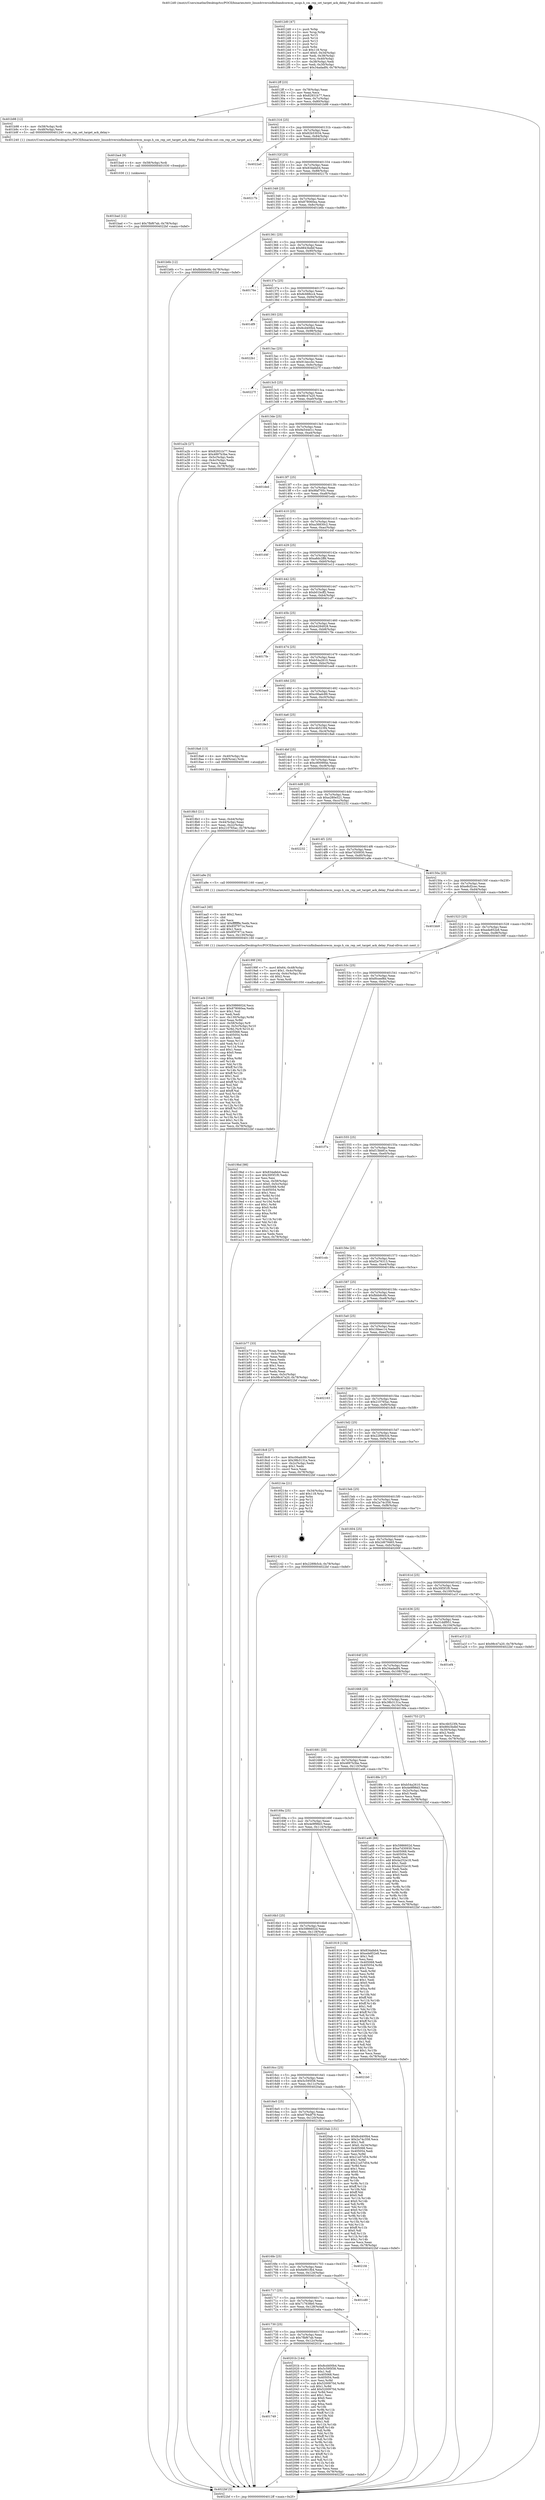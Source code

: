 digraph "0x4012d0" {
  label = "0x4012d0 (/mnt/c/Users/mathe/Desktop/tcc/POCII/binaries/extr_linuxdriversinfinibandcorecm_msgs.h_cm_rep_set_target_ack_delay_Final-ollvm.out::main(0))"
  labelloc = "t"
  node[shape=record]

  Entry [label="",width=0.3,height=0.3,shape=circle,fillcolor=black,style=filled]
  "0x4012ff" [label="{
     0x4012ff [23]\l
     | [instrs]\l
     &nbsp;&nbsp;0x4012ff \<+3\>: mov -0x78(%rbp),%eax\l
     &nbsp;&nbsp;0x401302 \<+2\>: mov %eax,%ecx\l
     &nbsp;&nbsp;0x401304 \<+6\>: sub $0x82931b77,%ecx\l
     &nbsp;&nbsp;0x40130a \<+3\>: mov %eax,-0x7c(%rbp)\l
     &nbsp;&nbsp;0x40130d \<+3\>: mov %ecx,-0x80(%rbp)\l
     &nbsp;&nbsp;0x401310 \<+6\>: je 0000000000401b98 \<main+0x8c8\>\l
  }"]
  "0x401b98" [label="{
     0x401b98 [12]\l
     | [instrs]\l
     &nbsp;&nbsp;0x401b98 \<+4\>: mov -0x58(%rbp),%rdi\l
     &nbsp;&nbsp;0x401b9c \<+3\>: mov -0x48(%rbp),%esi\l
     &nbsp;&nbsp;0x401b9f \<+5\>: call 0000000000401240 \<cm_rep_set_target_ack_delay\>\l
     | [calls]\l
     &nbsp;&nbsp;0x401240 \{1\} (/mnt/c/Users/mathe/Desktop/tcc/POCII/binaries/extr_linuxdriversinfinibandcorecm_msgs.h_cm_rep_set_target_ack_delay_Final-ollvm.out::cm_rep_set_target_ack_delay)\l
  }"]
  "0x401316" [label="{
     0x401316 [25]\l
     | [instrs]\l
     &nbsp;&nbsp;0x401316 \<+5\>: jmp 000000000040131b \<main+0x4b\>\l
     &nbsp;&nbsp;0x40131b \<+3\>: mov -0x7c(%rbp),%eax\l
     &nbsp;&nbsp;0x40131e \<+5\>: sub $0x82b53034,%eax\l
     &nbsp;&nbsp;0x401323 \<+6\>: mov %eax,-0x84(%rbp)\l
     &nbsp;&nbsp;0x401329 \<+6\>: je 00000000004022a0 \<main+0xfd0\>\l
  }"]
  Exit [label="",width=0.3,height=0.3,shape=circle,fillcolor=black,style=filled,peripheries=2]
  "0x4022a0" [label="{
     0x4022a0\l
  }", style=dashed]
  "0x40132f" [label="{
     0x40132f [25]\l
     | [instrs]\l
     &nbsp;&nbsp;0x40132f \<+5\>: jmp 0000000000401334 \<main+0x64\>\l
     &nbsp;&nbsp;0x401334 \<+3\>: mov -0x7c(%rbp),%eax\l
     &nbsp;&nbsp;0x401337 \<+5\>: sub $0x834afeb4,%eax\l
     &nbsp;&nbsp;0x40133c \<+6\>: mov %eax,-0x88(%rbp)\l
     &nbsp;&nbsp;0x401342 \<+6\>: je 000000000040217b \<main+0xeab\>\l
  }"]
  "0x401749" [label="{
     0x401749\l
  }", style=dashed]
  "0x40217b" [label="{
     0x40217b\l
  }", style=dashed]
  "0x401348" [label="{
     0x401348 [25]\l
     | [instrs]\l
     &nbsp;&nbsp;0x401348 \<+5\>: jmp 000000000040134d \<main+0x7d\>\l
     &nbsp;&nbsp;0x40134d \<+3\>: mov -0x7c(%rbp),%eax\l
     &nbsp;&nbsp;0x401350 \<+5\>: sub $0x878060ea,%eax\l
     &nbsp;&nbsp;0x401355 \<+6\>: mov %eax,-0x8c(%rbp)\l
     &nbsp;&nbsp;0x40135b \<+6\>: je 0000000000401b6b \<main+0x89b\>\l
  }"]
  "0x40201b" [label="{
     0x40201b [144]\l
     | [instrs]\l
     &nbsp;&nbsp;0x40201b \<+5\>: mov $0x8cd400b4,%eax\l
     &nbsp;&nbsp;0x402020 \<+5\>: mov $0x5c595f38,%ecx\l
     &nbsp;&nbsp;0x402025 \<+2\>: mov $0x1,%dl\l
     &nbsp;&nbsp;0x402027 \<+7\>: mov 0x405068,%esi\l
     &nbsp;&nbsp;0x40202e \<+7\>: mov 0x405054,%edi\l
     &nbsp;&nbsp;0x402035 \<+3\>: mov %esi,%r8d\l
     &nbsp;&nbsp;0x402038 \<+7\>: sub $0x5200970d,%r8d\l
     &nbsp;&nbsp;0x40203f \<+4\>: sub $0x1,%r8d\l
     &nbsp;&nbsp;0x402043 \<+7\>: add $0x5200970d,%r8d\l
     &nbsp;&nbsp;0x40204a \<+4\>: imul %r8d,%esi\l
     &nbsp;&nbsp;0x40204e \<+3\>: and $0x1,%esi\l
     &nbsp;&nbsp;0x402051 \<+3\>: cmp $0x0,%esi\l
     &nbsp;&nbsp;0x402054 \<+4\>: sete %r9b\l
     &nbsp;&nbsp;0x402058 \<+3\>: cmp $0xa,%edi\l
     &nbsp;&nbsp;0x40205b \<+4\>: setl %r10b\l
     &nbsp;&nbsp;0x40205f \<+3\>: mov %r9b,%r11b\l
     &nbsp;&nbsp;0x402062 \<+4\>: xor $0xff,%r11b\l
     &nbsp;&nbsp;0x402066 \<+3\>: mov %r10b,%bl\l
     &nbsp;&nbsp;0x402069 \<+3\>: xor $0xff,%bl\l
     &nbsp;&nbsp;0x40206c \<+3\>: xor $0x1,%dl\l
     &nbsp;&nbsp;0x40206f \<+3\>: mov %r11b,%r14b\l
     &nbsp;&nbsp;0x402072 \<+4\>: and $0xff,%r14b\l
     &nbsp;&nbsp;0x402076 \<+3\>: and %dl,%r9b\l
     &nbsp;&nbsp;0x402079 \<+3\>: mov %bl,%r15b\l
     &nbsp;&nbsp;0x40207c \<+4\>: and $0xff,%r15b\l
     &nbsp;&nbsp;0x402080 \<+3\>: and %dl,%r10b\l
     &nbsp;&nbsp;0x402083 \<+3\>: or %r9b,%r14b\l
     &nbsp;&nbsp;0x402086 \<+3\>: or %r10b,%r15b\l
     &nbsp;&nbsp;0x402089 \<+3\>: xor %r15b,%r14b\l
     &nbsp;&nbsp;0x40208c \<+3\>: or %bl,%r11b\l
     &nbsp;&nbsp;0x40208f \<+4\>: xor $0xff,%r11b\l
     &nbsp;&nbsp;0x402093 \<+3\>: or $0x1,%dl\l
     &nbsp;&nbsp;0x402096 \<+3\>: and %dl,%r11b\l
     &nbsp;&nbsp;0x402099 \<+3\>: or %r11b,%r14b\l
     &nbsp;&nbsp;0x40209c \<+4\>: test $0x1,%r14b\l
     &nbsp;&nbsp;0x4020a0 \<+3\>: cmovne %ecx,%eax\l
     &nbsp;&nbsp;0x4020a3 \<+3\>: mov %eax,-0x78(%rbp)\l
     &nbsp;&nbsp;0x4020a6 \<+5\>: jmp 00000000004022bf \<main+0xfef\>\l
  }"]
  "0x401b6b" [label="{
     0x401b6b [12]\l
     | [instrs]\l
     &nbsp;&nbsp;0x401b6b \<+7\>: movl $0xfbbb6c6b,-0x78(%rbp)\l
     &nbsp;&nbsp;0x401b72 \<+5\>: jmp 00000000004022bf \<main+0xfef\>\l
  }"]
  "0x401361" [label="{
     0x401361 [25]\l
     | [instrs]\l
     &nbsp;&nbsp;0x401361 \<+5\>: jmp 0000000000401366 \<main+0x96\>\l
     &nbsp;&nbsp;0x401366 \<+3\>: mov -0x7c(%rbp),%eax\l
     &nbsp;&nbsp;0x401369 \<+5\>: sub $0x8843bdbf,%eax\l
     &nbsp;&nbsp;0x40136e \<+6\>: mov %eax,-0x90(%rbp)\l
     &nbsp;&nbsp;0x401374 \<+6\>: je 000000000040176e \<main+0x49e\>\l
  }"]
  "0x401730" [label="{
     0x401730 [25]\l
     | [instrs]\l
     &nbsp;&nbsp;0x401730 \<+5\>: jmp 0000000000401735 \<main+0x465\>\l
     &nbsp;&nbsp;0x401735 \<+3\>: mov -0x7c(%rbp),%eax\l
     &nbsp;&nbsp;0x401738 \<+5\>: sub $0x7fbf67ab,%eax\l
     &nbsp;&nbsp;0x40173d \<+6\>: mov %eax,-0x12c(%rbp)\l
     &nbsp;&nbsp;0x401743 \<+6\>: je 000000000040201b \<main+0xd4b\>\l
  }"]
  "0x40176e" [label="{
     0x40176e\l
  }", style=dashed]
  "0x40137a" [label="{
     0x40137a [25]\l
     | [instrs]\l
     &nbsp;&nbsp;0x40137a \<+5\>: jmp 000000000040137f \<main+0xaf\>\l
     &nbsp;&nbsp;0x40137f \<+3\>: mov -0x7c(%rbp),%eax\l
     &nbsp;&nbsp;0x401382 \<+5\>: sub $0x8c688cc4,%eax\l
     &nbsp;&nbsp;0x401387 \<+6\>: mov %eax,-0x94(%rbp)\l
     &nbsp;&nbsp;0x40138d \<+6\>: je 0000000000401df9 \<main+0xb29\>\l
  }"]
  "0x401e6a" [label="{
     0x401e6a\l
  }", style=dashed]
  "0x401df9" [label="{
     0x401df9\l
  }", style=dashed]
  "0x401393" [label="{
     0x401393 [25]\l
     | [instrs]\l
     &nbsp;&nbsp;0x401393 \<+5\>: jmp 0000000000401398 \<main+0xc8\>\l
     &nbsp;&nbsp;0x401398 \<+3\>: mov -0x7c(%rbp),%eax\l
     &nbsp;&nbsp;0x40139b \<+5\>: sub $0x8cd400b4,%eax\l
     &nbsp;&nbsp;0x4013a0 \<+6\>: mov %eax,-0x98(%rbp)\l
     &nbsp;&nbsp;0x4013a6 \<+6\>: je 00000000004022b1 \<main+0xfe1\>\l
  }"]
  "0x401717" [label="{
     0x401717 [25]\l
     | [instrs]\l
     &nbsp;&nbsp;0x401717 \<+5\>: jmp 000000000040171c \<main+0x44c\>\l
     &nbsp;&nbsp;0x40171c \<+3\>: mov -0x7c(%rbp),%eax\l
     &nbsp;&nbsp;0x40171f \<+5\>: sub $0x717638e0,%eax\l
     &nbsp;&nbsp;0x401724 \<+6\>: mov %eax,-0x128(%rbp)\l
     &nbsp;&nbsp;0x40172a \<+6\>: je 0000000000401e6a \<main+0xb9a\>\l
  }"]
  "0x4022b1" [label="{
     0x4022b1\l
  }", style=dashed]
  "0x4013ac" [label="{
     0x4013ac [25]\l
     | [instrs]\l
     &nbsp;&nbsp;0x4013ac \<+5\>: jmp 00000000004013b1 \<main+0xe1\>\l
     &nbsp;&nbsp;0x4013b1 \<+3\>: mov -0x7c(%rbp),%eax\l
     &nbsp;&nbsp;0x4013b4 \<+5\>: sub $0x914eccbc,%eax\l
     &nbsp;&nbsp;0x4013b9 \<+6\>: mov %eax,-0x9c(%rbp)\l
     &nbsp;&nbsp;0x4013bf \<+6\>: je 000000000040227f \<main+0xfaf\>\l
  }"]
  "0x401cd0" [label="{
     0x401cd0\l
  }", style=dashed]
  "0x40227f" [label="{
     0x40227f\l
  }", style=dashed]
  "0x4013c5" [label="{
     0x4013c5 [25]\l
     | [instrs]\l
     &nbsp;&nbsp;0x4013c5 \<+5\>: jmp 00000000004013ca \<main+0xfa\>\l
     &nbsp;&nbsp;0x4013ca \<+3\>: mov -0x7c(%rbp),%eax\l
     &nbsp;&nbsp;0x4013cd \<+5\>: sub $0x98c47a20,%eax\l
     &nbsp;&nbsp;0x4013d2 \<+6\>: mov %eax,-0xa0(%rbp)\l
     &nbsp;&nbsp;0x4013d8 \<+6\>: je 0000000000401a2b \<main+0x75b\>\l
  }"]
  "0x4016fe" [label="{
     0x4016fe [25]\l
     | [instrs]\l
     &nbsp;&nbsp;0x4016fe \<+5\>: jmp 0000000000401703 \<main+0x433\>\l
     &nbsp;&nbsp;0x401703 \<+3\>: mov -0x7c(%rbp),%eax\l
     &nbsp;&nbsp;0x401706 \<+5\>: sub $0x6e901fb4,%eax\l
     &nbsp;&nbsp;0x40170b \<+6\>: mov %eax,-0x124(%rbp)\l
     &nbsp;&nbsp;0x401711 \<+6\>: je 0000000000401cd0 \<main+0xa00\>\l
  }"]
  "0x401a2b" [label="{
     0x401a2b [27]\l
     | [instrs]\l
     &nbsp;&nbsp;0x401a2b \<+5\>: mov $0x82931b77,%eax\l
     &nbsp;&nbsp;0x401a30 \<+5\>: mov $0x4897b3be,%ecx\l
     &nbsp;&nbsp;0x401a35 \<+3\>: mov -0x5c(%rbp),%edx\l
     &nbsp;&nbsp;0x401a38 \<+3\>: cmp -0x4c(%rbp),%edx\l
     &nbsp;&nbsp;0x401a3b \<+3\>: cmovl %ecx,%eax\l
     &nbsp;&nbsp;0x401a3e \<+3\>: mov %eax,-0x78(%rbp)\l
     &nbsp;&nbsp;0x401a41 \<+5\>: jmp 00000000004022bf \<main+0xfef\>\l
  }"]
  "0x4013de" [label="{
     0x4013de [25]\l
     | [instrs]\l
     &nbsp;&nbsp;0x4013de \<+5\>: jmp 00000000004013e3 \<main+0x113\>\l
     &nbsp;&nbsp;0x4013e3 \<+3\>: mov -0x7c(%rbp),%eax\l
     &nbsp;&nbsp;0x4013e6 \<+5\>: sub $0x9a544d1c,%eax\l
     &nbsp;&nbsp;0x4013eb \<+6\>: mov %eax,-0xa4(%rbp)\l
     &nbsp;&nbsp;0x4013f1 \<+6\>: je 0000000000401ded \<main+0xb1d\>\l
  }"]
  "0x4021fd" [label="{
     0x4021fd\l
  }", style=dashed]
  "0x401ded" [label="{
     0x401ded\l
  }", style=dashed]
  "0x4013f7" [label="{
     0x4013f7 [25]\l
     | [instrs]\l
     &nbsp;&nbsp;0x4013f7 \<+5\>: jmp 00000000004013fc \<main+0x12c\>\l
     &nbsp;&nbsp;0x4013fc \<+3\>: mov -0x7c(%rbp),%eax\l
     &nbsp;&nbsp;0x4013ff \<+5\>: sub $0x9faf705c,%eax\l
     &nbsp;&nbsp;0x401404 \<+6\>: mov %eax,-0xa8(%rbp)\l
     &nbsp;&nbsp;0x40140a \<+6\>: je 0000000000401edc \<main+0xc0c\>\l
  }"]
  "0x4016e5" [label="{
     0x4016e5 [25]\l
     | [instrs]\l
     &nbsp;&nbsp;0x4016e5 \<+5\>: jmp 00000000004016ea \<main+0x41a\>\l
     &nbsp;&nbsp;0x4016ea \<+3\>: mov -0x7c(%rbp),%eax\l
     &nbsp;&nbsp;0x4016ed \<+5\>: sub $0x6794df79,%eax\l
     &nbsp;&nbsp;0x4016f2 \<+6\>: mov %eax,-0x120(%rbp)\l
     &nbsp;&nbsp;0x4016f8 \<+6\>: je 00000000004021fd \<main+0xf2d\>\l
  }"]
  "0x401edc" [label="{
     0x401edc\l
  }", style=dashed]
  "0x401410" [label="{
     0x401410 [25]\l
     | [instrs]\l
     &nbsp;&nbsp;0x401410 \<+5\>: jmp 0000000000401415 \<main+0x145\>\l
     &nbsp;&nbsp;0x401415 \<+3\>: mov -0x7c(%rbp),%eax\l
     &nbsp;&nbsp;0x401418 \<+5\>: sub $0xa36830c2,%eax\l
     &nbsp;&nbsp;0x40141d \<+6\>: mov %eax,-0xac(%rbp)\l
     &nbsp;&nbsp;0x401423 \<+6\>: je 0000000000401d4f \<main+0xa7f\>\l
  }"]
  "0x4020ab" [label="{
     0x4020ab [151]\l
     | [instrs]\l
     &nbsp;&nbsp;0x4020ab \<+5\>: mov $0x8cd400b4,%eax\l
     &nbsp;&nbsp;0x4020b0 \<+5\>: mov $0x2a74c358,%ecx\l
     &nbsp;&nbsp;0x4020b5 \<+2\>: mov $0x1,%dl\l
     &nbsp;&nbsp;0x4020b7 \<+7\>: movl $0x0,-0x34(%rbp)\l
     &nbsp;&nbsp;0x4020be \<+7\>: mov 0x405068,%esi\l
     &nbsp;&nbsp;0x4020c5 \<+7\>: mov 0x405054,%edi\l
     &nbsp;&nbsp;0x4020cc \<+3\>: mov %esi,%r8d\l
     &nbsp;&nbsp;0x4020cf \<+7\>: sub $0x21a57d54,%r8d\l
     &nbsp;&nbsp;0x4020d6 \<+4\>: sub $0x1,%r8d\l
     &nbsp;&nbsp;0x4020da \<+7\>: add $0x21a57d54,%r8d\l
     &nbsp;&nbsp;0x4020e1 \<+4\>: imul %r8d,%esi\l
     &nbsp;&nbsp;0x4020e5 \<+3\>: and $0x1,%esi\l
     &nbsp;&nbsp;0x4020e8 \<+3\>: cmp $0x0,%esi\l
     &nbsp;&nbsp;0x4020eb \<+4\>: sete %r9b\l
     &nbsp;&nbsp;0x4020ef \<+3\>: cmp $0xa,%edi\l
     &nbsp;&nbsp;0x4020f2 \<+4\>: setl %r10b\l
     &nbsp;&nbsp;0x4020f6 \<+3\>: mov %r9b,%r11b\l
     &nbsp;&nbsp;0x4020f9 \<+4\>: xor $0xff,%r11b\l
     &nbsp;&nbsp;0x4020fd \<+3\>: mov %r10b,%bl\l
     &nbsp;&nbsp;0x402100 \<+3\>: xor $0xff,%bl\l
     &nbsp;&nbsp;0x402103 \<+3\>: xor $0x0,%dl\l
     &nbsp;&nbsp;0x402106 \<+3\>: mov %r11b,%r14b\l
     &nbsp;&nbsp;0x402109 \<+4\>: and $0x0,%r14b\l
     &nbsp;&nbsp;0x40210d \<+3\>: and %dl,%r9b\l
     &nbsp;&nbsp;0x402110 \<+3\>: mov %bl,%r15b\l
     &nbsp;&nbsp;0x402113 \<+4\>: and $0x0,%r15b\l
     &nbsp;&nbsp;0x402117 \<+3\>: and %dl,%r10b\l
     &nbsp;&nbsp;0x40211a \<+3\>: or %r9b,%r14b\l
     &nbsp;&nbsp;0x40211d \<+3\>: or %r10b,%r15b\l
     &nbsp;&nbsp;0x402120 \<+3\>: xor %r15b,%r14b\l
     &nbsp;&nbsp;0x402123 \<+3\>: or %bl,%r11b\l
     &nbsp;&nbsp;0x402126 \<+4\>: xor $0xff,%r11b\l
     &nbsp;&nbsp;0x40212a \<+3\>: or $0x0,%dl\l
     &nbsp;&nbsp;0x40212d \<+3\>: and %dl,%r11b\l
     &nbsp;&nbsp;0x402130 \<+3\>: or %r11b,%r14b\l
     &nbsp;&nbsp;0x402133 \<+4\>: test $0x1,%r14b\l
     &nbsp;&nbsp;0x402137 \<+3\>: cmovne %ecx,%eax\l
     &nbsp;&nbsp;0x40213a \<+3\>: mov %eax,-0x78(%rbp)\l
     &nbsp;&nbsp;0x40213d \<+5\>: jmp 00000000004022bf \<main+0xfef\>\l
  }"]
  "0x401d4f" [label="{
     0x401d4f\l
  }", style=dashed]
  "0x401429" [label="{
     0x401429 [25]\l
     | [instrs]\l
     &nbsp;&nbsp;0x401429 \<+5\>: jmp 000000000040142e \<main+0x15e\>\l
     &nbsp;&nbsp;0x40142e \<+3\>: mov -0x7c(%rbp),%eax\l
     &nbsp;&nbsp;0x401431 \<+5\>: sub $0xa8dc2ffd,%eax\l
     &nbsp;&nbsp;0x401436 \<+6\>: mov %eax,-0xb0(%rbp)\l
     &nbsp;&nbsp;0x40143c \<+6\>: je 0000000000401e12 \<main+0xb42\>\l
  }"]
  "0x4016cc" [label="{
     0x4016cc [25]\l
     | [instrs]\l
     &nbsp;&nbsp;0x4016cc \<+5\>: jmp 00000000004016d1 \<main+0x401\>\l
     &nbsp;&nbsp;0x4016d1 \<+3\>: mov -0x7c(%rbp),%eax\l
     &nbsp;&nbsp;0x4016d4 \<+5\>: sub $0x5c595f38,%eax\l
     &nbsp;&nbsp;0x4016d9 \<+6\>: mov %eax,-0x11c(%rbp)\l
     &nbsp;&nbsp;0x4016df \<+6\>: je 00000000004020ab \<main+0xddb\>\l
  }"]
  "0x401e12" [label="{
     0x401e12\l
  }", style=dashed]
  "0x401442" [label="{
     0x401442 [25]\l
     | [instrs]\l
     &nbsp;&nbsp;0x401442 \<+5\>: jmp 0000000000401447 \<main+0x177\>\l
     &nbsp;&nbsp;0x401447 \<+3\>: mov -0x7c(%rbp),%eax\l
     &nbsp;&nbsp;0x40144a \<+5\>: sub $0xb01bcff2,%eax\l
     &nbsp;&nbsp;0x40144f \<+6\>: mov %eax,-0xb4(%rbp)\l
     &nbsp;&nbsp;0x401455 \<+6\>: je 0000000000401cf7 \<main+0xa27\>\l
  }"]
  "0x4021b0" [label="{
     0x4021b0\l
  }", style=dashed]
  "0x401cf7" [label="{
     0x401cf7\l
  }", style=dashed]
  "0x40145b" [label="{
     0x40145b [25]\l
     | [instrs]\l
     &nbsp;&nbsp;0x40145b \<+5\>: jmp 0000000000401460 \<main+0x190\>\l
     &nbsp;&nbsp;0x401460 \<+3\>: mov -0x7c(%rbp),%eax\l
     &nbsp;&nbsp;0x401463 \<+5\>: sub $0xb4284928,%eax\l
     &nbsp;&nbsp;0x401468 \<+6\>: mov %eax,-0xb8(%rbp)\l
     &nbsp;&nbsp;0x40146e \<+6\>: je 00000000004017fe \<main+0x52e\>\l
  }"]
  "0x401bad" [label="{
     0x401bad [12]\l
     | [instrs]\l
     &nbsp;&nbsp;0x401bad \<+7\>: movl $0x7fbf67ab,-0x78(%rbp)\l
     &nbsp;&nbsp;0x401bb4 \<+5\>: jmp 00000000004022bf \<main+0xfef\>\l
  }"]
  "0x4017fe" [label="{
     0x4017fe\l
  }", style=dashed]
  "0x401474" [label="{
     0x401474 [25]\l
     | [instrs]\l
     &nbsp;&nbsp;0x401474 \<+5\>: jmp 0000000000401479 \<main+0x1a9\>\l
     &nbsp;&nbsp;0x401479 \<+3\>: mov -0x7c(%rbp),%eax\l
     &nbsp;&nbsp;0x40147c \<+5\>: sub $0xb54a2610,%eax\l
     &nbsp;&nbsp;0x401481 \<+6\>: mov %eax,-0xbc(%rbp)\l
     &nbsp;&nbsp;0x401487 \<+6\>: je 0000000000401ee8 \<main+0xc18\>\l
  }"]
  "0x401ba4" [label="{
     0x401ba4 [9]\l
     | [instrs]\l
     &nbsp;&nbsp;0x401ba4 \<+4\>: mov -0x58(%rbp),%rdi\l
     &nbsp;&nbsp;0x401ba8 \<+5\>: call 0000000000401030 \<free@plt\>\l
     | [calls]\l
     &nbsp;&nbsp;0x401030 \{1\} (unknown)\l
  }"]
  "0x401ee8" [label="{
     0x401ee8\l
  }", style=dashed]
  "0x40148d" [label="{
     0x40148d [25]\l
     | [instrs]\l
     &nbsp;&nbsp;0x40148d \<+5\>: jmp 0000000000401492 \<main+0x1c2\>\l
     &nbsp;&nbsp;0x401492 \<+3\>: mov -0x7c(%rbp),%eax\l
     &nbsp;&nbsp;0x401495 \<+5\>: sub $0xc06adc89,%eax\l
     &nbsp;&nbsp;0x40149a \<+6\>: mov %eax,-0xc0(%rbp)\l
     &nbsp;&nbsp;0x4014a0 \<+6\>: je 00000000004018e3 \<main+0x613\>\l
  }"]
  "0x401acb" [label="{
     0x401acb [160]\l
     | [instrs]\l
     &nbsp;&nbsp;0x401acb \<+5\>: mov $0x5986602d,%ecx\l
     &nbsp;&nbsp;0x401ad0 \<+5\>: mov $0x878060ea,%edx\l
     &nbsp;&nbsp;0x401ad5 \<+3\>: mov $0x1,%sil\l
     &nbsp;&nbsp;0x401ad8 \<+2\>: xor %edi,%edi\l
     &nbsp;&nbsp;0x401ada \<+7\>: mov -0x130(%rbp),%r8d\l
     &nbsp;&nbsp;0x401ae1 \<+4\>: imul %eax,%r8d\l
     &nbsp;&nbsp;0x401ae5 \<+4\>: mov -0x58(%rbp),%r9\l
     &nbsp;&nbsp;0x401ae9 \<+4\>: movslq -0x5c(%rbp),%r10\l
     &nbsp;&nbsp;0x401aed \<+4\>: mov %r8d,(%r9,%r10,4)\l
     &nbsp;&nbsp;0x401af1 \<+7\>: mov 0x405068,%eax\l
     &nbsp;&nbsp;0x401af8 \<+8\>: mov 0x405054,%r8d\l
     &nbsp;&nbsp;0x401b00 \<+3\>: sub $0x1,%edi\l
     &nbsp;&nbsp;0x401b03 \<+3\>: mov %eax,%r11d\l
     &nbsp;&nbsp;0x401b06 \<+3\>: add %edi,%r11d\l
     &nbsp;&nbsp;0x401b09 \<+4\>: imul %r11d,%eax\l
     &nbsp;&nbsp;0x401b0d \<+3\>: and $0x1,%eax\l
     &nbsp;&nbsp;0x401b10 \<+3\>: cmp $0x0,%eax\l
     &nbsp;&nbsp;0x401b13 \<+3\>: sete %bl\l
     &nbsp;&nbsp;0x401b16 \<+4\>: cmp $0xa,%r8d\l
     &nbsp;&nbsp;0x401b1a \<+4\>: setl %r14b\l
     &nbsp;&nbsp;0x401b1e \<+3\>: mov %bl,%r15b\l
     &nbsp;&nbsp;0x401b21 \<+4\>: xor $0xff,%r15b\l
     &nbsp;&nbsp;0x401b25 \<+3\>: mov %r14b,%r12b\l
     &nbsp;&nbsp;0x401b28 \<+4\>: xor $0xff,%r12b\l
     &nbsp;&nbsp;0x401b2c \<+4\>: xor $0x1,%sil\l
     &nbsp;&nbsp;0x401b30 \<+3\>: mov %r15b,%r13b\l
     &nbsp;&nbsp;0x401b33 \<+4\>: and $0xff,%r13b\l
     &nbsp;&nbsp;0x401b37 \<+3\>: and %sil,%bl\l
     &nbsp;&nbsp;0x401b3a \<+3\>: mov %r12b,%al\l
     &nbsp;&nbsp;0x401b3d \<+2\>: and $0xff,%al\l
     &nbsp;&nbsp;0x401b3f \<+3\>: and %sil,%r14b\l
     &nbsp;&nbsp;0x401b42 \<+3\>: or %bl,%r13b\l
     &nbsp;&nbsp;0x401b45 \<+3\>: or %r14b,%al\l
     &nbsp;&nbsp;0x401b48 \<+3\>: xor %al,%r13b\l
     &nbsp;&nbsp;0x401b4b \<+3\>: or %r12b,%r15b\l
     &nbsp;&nbsp;0x401b4e \<+4\>: xor $0xff,%r15b\l
     &nbsp;&nbsp;0x401b52 \<+4\>: or $0x1,%sil\l
     &nbsp;&nbsp;0x401b56 \<+3\>: and %sil,%r15b\l
     &nbsp;&nbsp;0x401b59 \<+3\>: or %r15b,%r13b\l
     &nbsp;&nbsp;0x401b5c \<+4\>: test $0x1,%r13b\l
     &nbsp;&nbsp;0x401b60 \<+3\>: cmovne %edx,%ecx\l
     &nbsp;&nbsp;0x401b63 \<+3\>: mov %ecx,-0x78(%rbp)\l
     &nbsp;&nbsp;0x401b66 \<+5\>: jmp 00000000004022bf \<main+0xfef\>\l
  }"]
  "0x4018e3" [label="{
     0x4018e3\l
  }", style=dashed]
  "0x4014a6" [label="{
     0x4014a6 [25]\l
     | [instrs]\l
     &nbsp;&nbsp;0x4014a6 \<+5\>: jmp 00000000004014ab \<main+0x1db\>\l
     &nbsp;&nbsp;0x4014ab \<+3\>: mov -0x7c(%rbp),%eax\l
     &nbsp;&nbsp;0x4014ae \<+5\>: sub $0xc4b523f4,%eax\l
     &nbsp;&nbsp;0x4014b3 \<+6\>: mov %eax,-0xc4(%rbp)\l
     &nbsp;&nbsp;0x4014b9 \<+6\>: je 00000000004018a6 \<main+0x5d6\>\l
  }"]
  "0x401aa3" [label="{
     0x401aa3 [40]\l
     | [instrs]\l
     &nbsp;&nbsp;0x401aa3 \<+5\>: mov $0x2,%ecx\l
     &nbsp;&nbsp;0x401aa8 \<+1\>: cltd\l
     &nbsp;&nbsp;0x401aa9 \<+2\>: idiv %ecx\l
     &nbsp;&nbsp;0x401aab \<+6\>: imul $0xfffffffe,%edx,%ecx\l
     &nbsp;&nbsp;0x401ab1 \<+6\>: add $0x85f7971e,%ecx\l
     &nbsp;&nbsp;0x401ab7 \<+3\>: add $0x1,%ecx\l
     &nbsp;&nbsp;0x401aba \<+6\>: sub $0x85f7971e,%ecx\l
     &nbsp;&nbsp;0x401ac0 \<+6\>: mov %ecx,-0x130(%rbp)\l
     &nbsp;&nbsp;0x401ac6 \<+5\>: call 0000000000401160 \<next_i\>\l
     | [calls]\l
     &nbsp;&nbsp;0x401160 \{1\} (/mnt/c/Users/mathe/Desktop/tcc/POCII/binaries/extr_linuxdriversinfinibandcorecm_msgs.h_cm_rep_set_target_ack_delay_Final-ollvm.out::next_i)\l
  }"]
  "0x4018a6" [label="{
     0x4018a6 [13]\l
     | [instrs]\l
     &nbsp;&nbsp;0x4018a6 \<+4\>: mov -0x40(%rbp),%rax\l
     &nbsp;&nbsp;0x4018aa \<+4\>: mov 0x8(%rax),%rdi\l
     &nbsp;&nbsp;0x4018ae \<+5\>: call 0000000000401060 \<atoi@plt\>\l
     | [calls]\l
     &nbsp;&nbsp;0x401060 \{1\} (unknown)\l
  }"]
  "0x4014bf" [label="{
     0x4014bf [25]\l
     | [instrs]\l
     &nbsp;&nbsp;0x4014bf \<+5\>: jmp 00000000004014c4 \<main+0x1f4\>\l
     &nbsp;&nbsp;0x4014c4 \<+3\>: mov -0x7c(%rbp),%eax\l
     &nbsp;&nbsp;0x4014c7 \<+5\>: sub $0xc900994e,%eax\l
     &nbsp;&nbsp;0x4014cc \<+6\>: mov %eax,-0xc8(%rbp)\l
     &nbsp;&nbsp;0x4014d2 \<+6\>: je 0000000000401c49 \<main+0x979\>\l
  }"]
  "0x4019bd" [label="{
     0x4019bd [98]\l
     | [instrs]\l
     &nbsp;&nbsp;0x4019bd \<+5\>: mov $0x834afeb4,%ecx\l
     &nbsp;&nbsp;0x4019c2 \<+5\>: mov $0x30f3f1f0,%edx\l
     &nbsp;&nbsp;0x4019c7 \<+2\>: xor %esi,%esi\l
     &nbsp;&nbsp;0x4019c9 \<+4\>: mov %rax,-0x58(%rbp)\l
     &nbsp;&nbsp;0x4019cd \<+7\>: movl $0x0,-0x5c(%rbp)\l
     &nbsp;&nbsp;0x4019d4 \<+8\>: mov 0x405068,%r8d\l
     &nbsp;&nbsp;0x4019dc \<+8\>: mov 0x405054,%r9d\l
     &nbsp;&nbsp;0x4019e4 \<+3\>: sub $0x1,%esi\l
     &nbsp;&nbsp;0x4019e7 \<+3\>: mov %r8d,%r10d\l
     &nbsp;&nbsp;0x4019ea \<+3\>: add %esi,%r10d\l
     &nbsp;&nbsp;0x4019ed \<+4\>: imul %r10d,%r8d\l
     &nbsp;&nbsp;0x4019f1 \<+4\>: and $0x1,%r8d\l
     &nbsp;&nbsp;0x4019f5 \<+4\>: cmp $0x0,%r8d\l
     &nbsp;&nbsp;0x4019f9 \<+4\>: sete %r11b\l
     &nbsp;&nbsp;0x4019fd \<+4\>: cmp $0xa,%r9d\l
     &nbsp;&nbsp;0x401a01 \<+3\>: setl %bl\l
     &nbsp;&nbsp;0x401a04 \<+3\>: mov %r11b,%r14b\l
     &nbsp;&nbsp;0x401a07 \<+3\>: and %bl,%r14b\l
     &nbsp;&nbsp;0x401a0a \<+3\>: xor %bl,%r11b\l
     &nbsp;&nbsp;0x401a0d \<+3\>: or %r11b,%r14b\l
     &nbsp;&nbsp;0x401a10 \<+4\>: test $0x1,%r14b\l
     &nbsp;&nbsp;0x401a14 \<+3\>: cmovne %edx,%ecx\l
     &nbsp;&nbsp;0x401a17 \<+3\>: mov %ecx,-0x78(%rbp)\l
     &nbsp;&nbsp;0x401a1a \<+5\>: jmp 00000000004022bf \<main+0xfef\>\l
  }"]
  "0x401c49" [label="{
     0x401c49\l
  }", style=dashed]
  "0x4014d8" [label="{
     0x4014d8 [25]\l
     | [instrs]\l
     &nbsp;&nbsp;0x4014d8 \<+5\>: jmp 00000000004014dd \<main+0x20d\>\l
     &nbsp;&nbsp;0x4014dd \<+3\>: mov -0x7c(%rbp),%eax\l
     &nbsp;&nbsp;0x4014e0 \<+5\>: sub $0xe280e521,%eax\l
     &nbsp;&nbsp;0x4014e5 \<+6\>: mov %eax,-0xcc(%rbp)\l
     &nbsp;&nbsp;0x4014eb \<+6\>: je 0000000000402232 \<main+0xf62\>\l
  }"]
  "0x4016b3" [label="{
     0x4016b3 [25]\l
     | [instrs]\l
     &nbsp;&nbsp;0x4016b3 \<+5\>: jmp 00000000004016b8 \<main+0x3e8\>\l
     &nbsp;&nbsp;0x4016b8 \<+3\>: mov -0x7c(%rbp),%eax\l
     &nbsp;&nbsp;0x4016bb \<+5\>: sub $0x5986602d,%eax\l
     &nbsp;&nbsp;0x4016c0 \<+6\>: mov %eax,-0x118(%rbp)\l
     &nbsp;&nbsp;0x4016c6 \<+6\>: je 00000000004021b0 \<main+0xee0\>\l
  }"]
  "0x402232" [label="{
     0x402232\l
  }", style=dashed]
  "0x4014f1" [label="{
     0x4014f1 [25]\l
     | [instrs]\l
     &nbsp;&nbsp;0x4014f1 \<+5\>: jmp 00000000004014f6 \<main+0x226\>\l
     &nbsp;&nbsp;0x4014f6 \<+3\>: mov -0x7c(%rbp),%eax\l
     &nbsp;&nbsp;0x4014f9 \<+5\>: sub $0xe7d30930,%eax\l
     &nbsp;&nbsp;0x4014fe \<+6\>: mov %eax,-0xd0(%rbp)\l
     &nbsp;&nbsp;0x401504 \<+6\>: je 0000000000401a9e \<main+0x7ce\>\l
  }"]
  "0x401919" [label="{
     0x401919 [134]\l
     | [instrs]\l
     &nbsp;&nbsp;0x401919 \<+5\>: mov $0x834afeb4,%eax\l
     &nbsp;&nbsp;0x40191e \<+5\>: mov $0xede852e8,%ecx\l
     &nbsp;&nbsp;0x401923 \<+2\>: mov $0x1,%dl\l
     &nbsp;&nbsp;0x401925 \<+2\>: xor %esi,%esi\l
     &nbsp;&nbsp;0x401927 \<+7\>: mov 0x405068,%edi\l
     &nbsp;&nbsp;0x40192e \<+8\>: mov 0x405054,%r8d\l
     &nbsp;&nbsp;0x401936 \<+3\>: sub $0x1,%esi\l
     &nbsp;&nbsp;0x401939 \<+3\>: mov %edi,%r9d\l
     &nbsp;&nbsp;0x40193c \<+3\>: add %esi,%r9d\l
     &nbsp;&nbsp;0x40193f \<+4\>: imul %r9d,%edi\l
     &nbsp;&nbsp;0x401943 \<+3\>: and $0x1,%edi\l
     &nbsp;&nbsp;0x401946 \<+3\>: cmp $0x0,%edi\l
     &nbsp;&nbsp;0x401949 \<+4\>: sete %r10b\l
     &nbsp;&nbsp;0x40194d \<+4\>: cmp $0xa,%r8d\l
     &nbsp;&nbsp;0x401951 \<+4\>: setl %r11b\l
     &nbsp;&nbsp;0x401955 \<+3\>: mov %r10b,%bl\l
     &nbsp;&nbsp;0x401958 \<+3\>: xor $0xff,%bl\l
     &nbsp;&nbsp;0x40195b \<+3\>: mov %r11b,%r14b\l
     &nbsp;&nbsp;0x40195e \<+4\>: xor $0xff,%r14b\l
     &nbsp;&nbsp;0x401962 \<+3\>: xor $0x1,%dl\l
     &nbsp;&nbsp;0x401965 \<+3\>: mov %bl,%r15b\l
     &nbsp;&nbsp;0x401968 \<+4\>: and $0xff,%r15b\l
     &nbsp;&nbsp;0x40196c \<+3\>: and %dl,%r10b\l
     &nbsp;&nbsp;0x40196f \<+3\>: mov %r14b,%r12b\l
     &nbsp;&nbsp;0x401972 \<+4\>: and $0xff,%r12b\l
     &nbsp;&nbsp;0x401976 \<+3\>: and %dl,%r11b\l
     &nbsp;&nbsp;0x401979 \<+3\>: or %r10b,%r15b\l
     &nbsp;&nbsp;0x40197c \<+3\>: or %r11b,%r12b\l
     &nbsp;&nbsp;0x40197f \<+3\>: xor %r12b,%r15b\l
     &nbsp;&nbsp;0x401982 \<+3\>: or %r14b,%bl\l
     &nbsp;&nbsp;0x401985 \<+3\>: xor $0xff,%bl\l
     &nbsp;&nbsp;0x401988 \<+3\>: or $0x1,%dl\l
     &nbsp;&nbsp;0x40198b \<+2\>: and %dl,%bl\l
     &nbsp;&nbsp;0x40198d \<+3\>: or %bl,%r15b\l
     &nbsp;&nbsp;0x401990 \<+4\>: test $0x1,%r15b\l
     &nbsp;&nbsp;0x401994 \<+3\>: cmovne %ecx,%eax\l
     &nbsp;&nbsp;0x401997 \<+3\>: mov %eax,-0x78(%rbp)\l
     &nbsp;&nbsp;0x40199a \<+5\>: jmp 00000000004022bf \<main+0xfef\>\l
  }"]
  "0x401a9e" [label="{
     0x401a9e [5]\l
     | [instrs]\l
     &nbsp;&nbsp;0x401a9e \<+5\>: call 0000000000401160 \<next_i\>\l
     | [calls]\l
     &nbsp;&nbsp;0x401160 \{1\} (/mnt/c/Users/mathe/Desktop/tcc/POCII/binaries/extr_linuxdriversinfinibandcorecm_msgs.h_cm_rep_set_target_ack_delay_Final-ollvm.out::next_i)\l
  }"]
  "0x40150a" [label="{
     0x40150a [25]\l
     | [instrs]\l
     &nbsp;&nbsp;0x40150a \<+5\>: jmp 000000000040150f \<main+0x23f\>\l
     &nbsp;&nbsp;0x40150f \<+3\>: mov -0x7c(%rbp),%eax\l
     &nbsp;&nbsp;0x401512 \<+5\>: sub $0xe8cf2cec,%eax\l
     &nbsp;&nbsp;0x401517 \<+6\>: mov %eax,-0xd4(%rbp)\l
     &nbsp;&nbsp;0x40151d \<+6\>: je 0000000000401bb9 \<main+0x8e9\>\l
  }"]
  "0x40169a" [label="{
     0x40169a [25]\l
     | [instrs]\l
     &nbsp;&nbsp;0x40169a \<+5\>: jmp 000000000040169f \<main+0x3cf\>\l
     &nbsp;&nbsp;0x40169f \<+3\>: mov -0x7c(%rbp),%eax\l
     &nbsp;&nbsp;0x4016a2 \<+5\>: sub $0x4e9f98d3,%eax\l
     &nbsp;&nbsp;0x4016a7 \<+6\>: mov %eax,-0x114(%rbp)\l
     &nbsp;&nbsp;0x4016ad \<+6\>: je 0000000000401919 \<main+0x649\>\l
  }"]
  "0x401bb9" [label="{
     0x401bb9\l
  }", style=dashed]
  "0x401523" [label="{
     0x401523 [25]\l
     | [instrs]\l
     &nbsp;&nbsp;0x401523 \<+5\>: jmp 0000000000401528 \<main+0x258\>\l
     &nbsp;&nbsp;0x401528 \<+3\>: mov -0x7c(%rbp),%eax\l
     &nbsp;&nbsp;0x40152b \<+5\>: sub $0xede852e8,%eax\l
     &nbsp;&nbsp;0x401530 \<+6\>: mov %eax,-0xd8(%rbp)\l
     &nbsp;&nbsp;0x401536 \<+6\>: je 000000000040199f \<main+0x6cf\>\l
  }"]
  "0x401a46" [label="{
     0x401a46 [88]\l
     | [instrs]\l
     &nbsp;&nbsp;0x401a46 \<+5\>: mov $0x5986602d,%eax\l
     &nbsp;&nbsp;0x401a4b \<+5\>: mov $0xe7d30930,%ecx\l
     &nbsp;&nbsp;0x401a50 \<+7\>: mov 0x405068,%edx\l
     &nbsp;&nbsp;0x401a57 \<+7\>: mov 0x405054,%esi\l
     &nbsp;&nbsp;0x401a5e \<+2\>: mov %edx,%edi\l
     &nbsp;&nbsp;0x401a60 \<+6\>: add $0x4a252e18,%edi\l
     &nbsp;&nbsp;0x401a66 \<+3\>: sub $0x1,%edi\l
     &nbsp;&nbsp;0x401a69 \<+6\>: sub $0x4a252e18,%edi\l
     &nbsp;&nbsp;0x401a6f \<+3\>: imul %edi,%edx\l
     &nbsp;&nbsp;0x401a72 \<+3\>: and $0x1,%edx\l
     &nbsp;&nbsp;0x401a75 \<+3\>: cmp $0x0,%edx\l
     &nbsp;&nbsp;0x401a78 \<+4\>: sete %r8b\l
     &nbsp;&nbsp;0x401a7c \<+3\>: cmp $0xa,%esi\l
     &nbsp;&nbsp;0x401a7f \<+4\>: setl %r9b\l
     &nbsp;&nbsp;0x401a83 \<+3\>: mov %r8b,%r10b\l
     &nbsp;&nbsp;0x401a86 \<+3\>: and %r9b,%r10b\l
     &nbsp;&nbsp;0x401a89 \<+3\>: xor %r9b,%r8b\l
     &nbsp;&nbsp;0x401a8c \<+3\>: or %r8b,%r10b\l
     &nbsp;&nbsp;0x401a8f \<+4\>: test $0x1,%r10b\l
     &nbsp;&nbsp;0x401a93 \<+3\>: cmovne %ecx,%eax\l
     &nbsp;&nbsp;0x401a96 \<+3\>: mov %eax,-0x78(%rbp)\l
     &nbsp;&nbsp;0x401a99 \<+5\>: jmp 00000000004022bf \<main+0xfef\>\l
  }"]
  "0x40199f" [label="{
     0x40199f [30]\l
     | [instrs]\l
     &nbsp;&nbsp;0x40199f \<+7\>: movl $0x64,-0x48(%rbp)\l
     &nbsp;&nbsp;0x4019a6 \<+7\>: movl $0x1,-0x4c(%rbp)\l
     &nbsp;&nbsp;0x4019ad \<+4\>: movslq -0x4c(%rbp),%rax\l
     &nbsp;&nbsp;0x4019b1 \<+4\>: shl $0x2,%rax\l
     &nbsp;&nbsp;0x4019b5 \<+3\>: mov %rax,%rdi\l
     &nbsp;&nbsp;0x4019b8 \<+5\>: call 0000000000401050 \<malloc@plt\>\l
     | [calls]\l
     &nbsp;&nbsp;0x401050 \{1\} (unknown)\l
  }"]
  "0x40153c" [label="{
     0x40153c [25]\l
     | [instrs]\l
     &nbsp;&nbsp;0x40153c \<+5\>: jmp 0000000000401541 \<main+0x271\>\l
     &nbsp;&nbsp;0x401541 \<+3\>: mov -0x7c(%rbp),%eax\l
     &nbsp;&nbsp;0x401544 \<+5\>: sub $0xf0ceef8d,%eax\l
     &nbsp;&nbsp;0x401549 \<+6\>: mov %eax,-0xdc(%rbp)\l
     &nbsp;&nbsp;0x40154f \<+6\>: je 0000000000401f7a \<main+0xcaa\>\l
  }"]
  "0x401681" [label="{
     0x401681 [25]\l
     | [instrs]\l
     &nbsp;&nbsp;0x401681 \<+5\>: jmp 0000000000401686 \<main+0x3b6\>\l
     &nbsp;&nbsp;0x401686 \<+3\>: mov -0x7c(%rbp),%eax\l
     &nbsp;&nbsp;0x401689 \<+5\>: sub $0x4897b3be,%eax\l
     &nbsp;&nbsp;0x40168e \<+6\>: mov %eax,-0x110(%rbp)\l
     &nbsp;&nbsp;0x401694 \<+6\>: je 0000000000401a46 \<main+0x776\>\l
  }"]
  "0x401f7a" [label="{
     0x401f7a\l
  }", style=dashed]
  "0x401555" [label="{
     0x401555 [25]\l
     | [instrs]\l
     &nbsp;&nbsp;0x401555 \<+5\>: jmp 000000000040155a \<main+0x28a\>\l
     &nbsp;&nbsp;0x40155a \<+3\>: mov -0x7c(%rbp),%eax\l
     &nbsp;&nbsp;0x40155d \<+5\>: sub $0xf13bb81e,%eax\l
     &nbsp;&nbsp;0x401562 \<+6\>: mov %eax,-0xe0(%rbp)\l
     &nbsp;&nbsp;0x401568 \<+6\>: je 0000000000401cdc \<main+0xa0c\>\l
  }"]
  "0x4018fe" [label="{
     0x4018fe [27]\l
     | [instrs]\l
     &nbsp;&nbsp;0x4018fe \<+5\>: mov $0xb54a2610,%eax\l
     &nbsp;&nbsp;0x401903 \<+5\>: mov $0x4e9f98d3,%ecx\l
     &nbsp;&nbsp;0x401908 \<+3\>: mov -0x2c(%rbp),%edx\l
     &nbsp;&nbsp;0x40190b \<+3\>: cmp $0x0,%edx\l
     &nbsp;&nbsp;0x40190e \<+3\>: cmove %ecx,%eax\l
     &nbsp;&nbsp;0x401911 \<+3\>: mov %eax,-0x78(%rbp)\l
     &nbsp;&nbsp;0x401914 \<+5\>: jmp 00000000004022bf \<main+0xfef\>\l
  }"]
  "0x401cdc" [label="{
     0x401cdc\l
  }", style=dashed]
  "0x40156e" [label="{
     0x40156e [25]\l
     | [instrs]\l
     &nbsp;&nbsp;0x40156e \<+5\>: jmp 0000000000401573 \<main+0x2a3\>\l
     &nbsp;&nbsp;0x401573 \<+3\>: mov -0x7c(%rbp),%eax\l
     &nbsp;&nbsp;0x401576 \<+5\>: sub $0xf2e76313,%eax\l
     &nbsp;&nbsp;0x40157b \<+6\>: mov %eax,-0xe4(%rbp)\l
     &nbsp;&nbsp;0x401581 \<+6\>: je 000000000040189a \<main+0x5ca\>\l
  }"]
  "0x4018b3" [label="{
     0x4018b3 [21]\l
     | [instrs]\l
     &nbsp;&nbsp;0x4018b3 \<+3\>: mov %eax,-0x44(%rbp)\l
     &nbsp;&nbsp;0x4018b6 \<+3\>: mov -0x44(%rbp),%eax\l
     &nbsp;&nbsp;0x4018b9 \<+3\>: mov %eax,-0x2c(%rbp)\l
     &nbsp;&nbsp;0x4018bc \<+7\>: movl $0x210765ac,-0x78(%rbp)\l
     &nbsp;&nbsp;0x4018c3 \<+5\>: jmp 00000000004022bf \<main+0xfef\>\l
  }"]
  "0x40189a" [label="{
     0x40189a\l
  }", style=dashed]
  "0x401587" [label="{
     0x401587 [25]\l
     | [instrs]\l
     &nbsp;&nbsp;0x401587 \<+5\>: jmp 000000000040158c \<main+0x2bc\>\l
     &nbsp;&nbsp;0x40158c \<+3\>: mov -0x7c(%rbp),%eax\l
     &nbsp;&nbsp;0x40158f \<+5\>: sub $0xfbbb6c6b,%eax\l
     &nbsp;&nbsp;0x401594 \<+6\>: mov %eax,-0xe8(%rbp)\l
     &nbsp;&nbsp;0x40159a \<+6\>: je 0000000000401b77 \<main+0x8a7\>\l
  }"]
  "0x4012d0" [label="{
     0x4012d0 [47]\l
     | [instrs]\l
     &nbsp;&nbsp;0x4012d0 \<+1\>: push %rbp\l
     &nbsp;&nbsp;0x4012d1 \<+3\>: mov %rsp,%rbp\l
     &nbsp;&nbsp;0x4012d4 \<+2\>: push %r15\l
     &nbsp;&nbsp;0x4012d6 \<+2\>: push %r14\l
     &nbsp;&nbsp;0x4012d8 \<+2\>: push %r13\l
     &nbsp;&nbsp;0x4012da \<+2\>: push %r12\l
     &nbsp;&nbsp;0x4012dc \<+1\>: push %rbx\l
     &nbsp;&nbsp;0x4012dd \<+7\>: sub $0x118,%rsp\l
     &nbsp;&nbsp;0x4012e4 \<+7\>: movl $0x0,-0x34(%rbp)\l
     &nbsp;&nbsp;0x4012eb \<+3\>: mov %edi,-0x38(%rbp)\l
     &nbsp;&nbsp;0x4012ee \<+4\>: mov %rsi,-0x40(%rbp)\l
     &nbsp;&nbsp;0x4012f2 \<+3\>: mov -0x38(%rbp),%edi\l
     &nbsp;&nbsp;0x4012f5 \<+3\>: mov %edi,-0x30(%rbp)\l
     &nbsp;&nbsp;0x4012f8 \<+7\>: movl $0x34adadf4,-0x78(%rbp)\l
  }"]
  "0x401b77" [label="{
     0x401b77 [33]\l
     | [instrs]\l
     &nbsp;&nbsp;0x401b77 \<+2\>: xor %eax,%eax\l
     &nbsp;&nbsp;0x401b79 \<+3\>: mov -0x5c(%rbp),%ecx\l
     &nbsp;&nbsp;0x401b7c \<+2\>: mov %eax,%edx\l
     &nbsp;&nbsp;0x401b7e \<+2\>: sub %ecx,%edx\l
     &nbsp;&nbsp;0x401b80 \<+2\>: mov %eax,%ecx\l
     &nbsp;&nbsp;0x401b82 \<+3\>: sub $0x1,%ecx\l
     &nbsp;&nbsp;0x401b85 \<+2\>: add %ecx,%edx\l
     &nbsp;&nbsp;0x401b87 \<+2\>: sub %edx,%eax\l
     &nbsp;&nbsp;0x401b89 \<+3\>: mov %eax,-0x5c(%rbp)\l
     &nbsp;&nbsp;0x401b8c \<+7\>: movl $0x98c47a20,-0x78(%rbp)\l
     &nbsp;&nbsp;0x401b93 \<+5\>: jmp 00000000004022bf \<main+0xfef\>\l
  }"]
  "0x4015a0" [label="{
     0x4015a0 [25]\l
     | [instrs]\l
     &nbsp;&nbsp;0x4015a0 \<+5\>: jmp 00000000004015a5 \<main+0x2d5\>\l
     &nbsp;&nbsp;0x4015a5 \<+3\>: mov -0x7c(%rbp),%eax\l
     &nbsp;&nbsp;0x4015a8 \<+5\>: sub $0x1fdeec14,%eax\l
     &nbsp;&nbsp;0x4015ad \<+6\>: mov %eax,-0xec(%rbp)\l
     &nbsp;&nbsp;0x4015b3 \<+6\>: je 0000000000402163 \<main+0xe93\>\l
  }"]
  "0x4022bf" [label="{
     0x4022bf [5]\l
     | [instrs]\l
     &nbsp;&nbsp;0x4022bf \<+5\>: jmp 00000000004012ff \<main+0x2f\>\l
  }"]
  "0x402163" [label="{
     0x402163\l
  }", style=dashed]
  "0x4015b9" [label="{
     0x4015b9 [25]\l
     | [instrs]\l
     &nbsp;&nbsp;0x4015b9 \<+5\>: jmp 00000000004015be \<main+0x2ee\>\l
     &nbsp;&nbsp;0x4015be \<+3\>: mov -0x7c(%rbp),%eax\l
     &nbsp;&nbsp;0x4015c1 \<+5\>: sub $0x210765ac,%eax\l
     &nbsp;&nbsp;0x4015c6 \<+6\>: mov %eax,-0xf0(%rbp)\l
     &nbsp;&nbsp;0x4015cc \<+6\>: je 00000000004018c8 \<main+0x5f8\>\l
  }"]
  "0x401668" [label="{
     0x401668 [25]\l
     | [instrs]\l
     &nbsp;&nbsp;0x401668 \<+5\>: jmp 000000000040166d \<main+0x39d\>\l
     &nbsp;&nbsp;0x40166d \<+3\>: mov -0x7c(%rbp),%eax\l
     &nbsp;&nbsp;0x401670 \<+5\>: sub $0x38b3131a,%eax\l
     &nbsp;&nbsp;0x401675 \<+6\>: mov %eax,-0x10c(%rbp)\l
     &nbsp;&nbsp;0x40167b \<+6\>: je 00000000004018fe \<main+0x62e\>\l
  }"]
  "0x4018c8" [label="{
     0x4018c8 [27]\l
     | [instrs]\l
     &nbsp;&nbsp;0x4018c8 \<+5\>: mov $0xc06adc89,%eax\l
     &nbsp;&nbsp;0x4018cd \<+5\>: mov $0x38b3131a,%ecx\l
     &nbsp;&nbsp;0x4018d2 \<+3\>: mov -0x2c(%rbp),%edx\l
     &nbsp;&nbsp;0x4018d5 \<+3\>: cmp $0x1,%edx\l
     &nbsp;&nbsp;0x4018d8 \<+3\>: cmovl %ecx,%eax\l
     &nbsp;&nbsp;0x4018db \<+3\>: mov %eax,-0x78(%rbp)\l
     &nbsp;&nbsp;0x4018de \<+5\>: jmp 00000000004022bf \<main+0xfef\>\l
  }"]
  "0x4015d2" [label="{
     0x4015d2 [25]\l
     | [instrs]\l
     &nbsp;&nbsp;0x4015d2 \<+5\>: jmp 00000000004015d7 \<main+0x307\>\l
     &nbsp;&nbsp;0x4015d7 \<+3\>: mov -0x7c(%rbp),%eax\l
     &nbsp;&nbsp;0x4015da \<+5\>: sub $0x2289b5cb,%eax\l
     &nbsp;&nbsp;0x4015df \<+6\>: mov %eax,-0xf4(%rbp)\l
     &nbsp;&nbsp;0x4015e5 \<+6\>: je 000000000040214e \<main+0xe7e\>\l
  }"]
  "0x401753" [label="{
     0x401753 [27]\l
     | [instrs]\l
     &nbsp;&nbsp;0x401753 \<+5\>: mov $0xc4b523f4,%eax\l
     &nbsp;&nbsp;0x401758 \<+5\>: mov $0x8843bdbf,%ecx\l
     &nbsp;&nbsp;0x40175d \<+3\>: mov -0x30(%rbp),%edx\l
     &nbsp;&nbsp;0x401760 \<+3\>: cmp $0x2,%edx\l
     &nbsp;&nbsp;0x401763 \<+3\>: cmovne %ecx,%eax\l
     &nbsp;&nbsp;0x401766 \<+3\>: mov %eax,-0x78(%rbp)\l
     &nbsp;&nbsp;0x401769 \<+5\>: jmp 00000000004022bf \<main+0xfef\>\l
  }"]
  "0x40214e" [label="{
     0x40214e [21]\l
     | [instrs]\l
     &nbsp;&nbsp;0x40214e \<+3\>: mov -0x34(%rbp),%eax\l
     &nbsp;&nbsp;0x402151 \<+7\>: add $0x118,%rsp\l
     &nbsp;&nbsp;0x402158 \<+1\>: pop %rbx\l
     &nbsp;&nbsp;0x402159 \<+2\>: pop %r12\l
     &nbsp;&nbsp;0x40215b \<+2\>: pop %r13\l
     &nbsp;&nbsp;0x40215d \<+2\>: pop %r14\l
     &nbsp;&nbsp;0x40215f \<+2\>: pop %r15\l
     &nbsp;&nbsp;0x402161 \<+1\>: pop %rbp\l
     &nbsp;&nbsp;0x402162 \<+1\>: ret\l
  }"]
  "0x4015eb" [label="{
     0x4015eb [25]\l
     | [instrs]\l
     &nbsp;&nbsp;0x4015eb \<+5\>: jmp 00000000004015f0 \<main+0x320\>\l
     &nbsp;&nbsp;0x4015f0 \<+3\>: mov -0x7c(%rbp),%eax\l
     &nbsp;&nbsp;0x4015f3 \<+5\>: sub $0x2a74c358,%eax\l
     &nbsp;&nbsp;0x4015f8 \<+6\>: mov %eax,-0xf8(%rbp)\l
     &nbsp;&nbsp;0x4015fe \<+6\>: je 0000000000402142 \<main+0xe72\>\l
  }"]
  "0x40164f" [label="{
     0x40164f [25]\l
     | [instrs]\l
     &nbsp;&nbsp;0x40164f \<+5\>: jmp 0000000000401654 \<main+0x384\>\l
     &nbsp;&nbsp;0x401654 \<+3\>: mov -0x7c(%rbp),%eax\l
     &nbsp;&nbsp;0x401657 \<+5\>: sub $0x34adadf4,%eax\l
     &nbsp;&nbsp;0x40165c \<+6\>: mov %eax,-0x108(%rbp)\l
     &nbsp;&nbsp;0x401662 \<+6\>: je 0000000000401753 \<main+0x483\>\l
  }"]
  "0x402142" [label="{
     0x402142 [12]\l
     | [instrs]\l
     &nbsp;&nbsp;0x402142 \<+7\>: movl $0x2289b5cb,-0x78(%rbp)\l
     &nbsp;&nbsp;0x402149 \<+5\>: jmp 00000000004022bf \<main+0xfef\>\l
  }"]
  "0x401604" [label="{
     0x401604 [25]\l
     | [instrs]\l
     &nbsp;&nbsp;0x401604 \<+5\>: jmp 0000000000401609 \<main+0x339\>\l
     &nbsp;&nbsp;0x401609 \<+3\>: mov -0x7c(%rbp),%eax\l
     &nbsp;&nbsp;0x40160c \<+5\>: sub $0x2d679465,%eax\l
     &nbsp;&nbsp;0x401611 \<+6\>: mov %eax,-0xfc(%rbp)\l
     &nbsp;&nbsp;0x401617 \<+6\>: je 000000000040200f \<main+0xd3f\>\l
  }"]
  "0x401ef4" [label="{
     0x401ef4\l
  }", style=dashed]
  "0x40200f" [label="{
     0x40200f\l
  }", style=dashed]
  "0x40161d" [label="{
     0x40161d [25]\l
     | [instrs]\l
     &nbsp;&nbsp;0x40161d \<+5\>: jmp 0000000000401622 \<main+0x352\>\l
     &nbsp;&nbsp;0x401622 \<+3\>: mov -0x7c(%rbp),%eax\l
     &nbsp;&nbsp;0x401625 \<+5\>: sub $0x30f3f1f0,%eax\l
     &nbsp;&nbsp;0x40162a \<+6\>: mov %eax,-0x100(%rbp)\l
     &nbsp;&nbsp;0x401630 \<+6\>: je 0000000000401a1f \<main+0x74f\>\l
  }"]
  "0x401636" [label="{
     0x401636 [25]\l
     | [instrs]\l
     &nbsp;&nbsp;0x401636 \<+5\>: jmp 000000000040163b \<main+0x36b\>\l
     &nbsp;&nbsp;0x40163b \<+3\>: mov -0x7c(%rbp),%eax\l
     &nbsp;&nbsp;0x40163e \<+5\>: sub $0x31ddf951,%eax\l
     &nbsp;&nbsp;0x401643 \<+6\>: mov %eax,-0x104(%rbp)\l
     &nbsp;&nbsp;0x401649 \<+6\>: je 0000000000401ef4 \<main+0xc24\>\l
  }"]
  "0x401a1f" [label="{
     0x401a1f [12]\l
     | [instrs]\l
     &nbsp;&nbsp;0x401a1f \<+7\>: movl $0x98c47a20,-0x78(%rbp)\l
     &nbsp;&nbsp;0x401a26 \<+5\>: jmp 00000000004022bf \<main+0xfef\>\l
  }"]
  Entry -> "0x4012d0" [label=" 1"]
  "0x4012ff" -> "0x401b98" [label=" 1"]
  "0x4012ff" -> "0x401316" [label=" 17"]
  "0x40214e" -> Exit [label=" 1"]
  "0x401316" -> "0x4022a0" [label=" 0"]
  "0x401316" -> "0x40132f" [label=" 17"]
  "0x402142" -> "0x4022bf" [label=" 1"]
  "0x40132f" -> "0x40217b" [label=" 0"]
  "0x40132f" -> "0x401348" [label=" 17"]
  "0x4020ab" -> "0x4022bf" [label=" 1"]
  "0x401348" -> "0x401b6b" [label=" 1"]
  "0x401348" -> "0x401361" [label=" 16"]
  "0x40201b" -> "0x4022bf" [label=" 1"]
  "0x401361" -> "0x40176e" [label=" 0"]
  "0x401361" -> "0x40137a" [label=" 16"]
  "0x401730" -> "0x40201b" [label=" 1"]
  "0x40137a" -> "0x401df9" [label=" 0"]
  "0x40137a" -> "0x401393" [label=" 16"]
  "0x401730" -> "0x401749" [label=" 0"]
  "0x401393" -> "0x4022b1" [label=" 0"]
  "0x401393" -> "0x4013ac" [label=" 16"]
  "0x401717" -> "0x401e6a" [label=" 0"]
  "0x4013ac" -> "0x40227f" [label=" 0"]
  "0x4013ac" -> "0x4013c5" [label=" 16"]
  "0x401717" -> "0x401730" [label=" 1"]
  "0x4013c5" -> "0x401a2b" [label=" 2"]
  "0x4013c5" -> "0x4013de" [label=" 14"]
  "0x4016fe" -> "0x401cd0" [label=" 0"]
  "0x4013de" -> "0x401ded" [label=" 0"]
  "0x4013de" -> "0x4013f7" [label=" 14"]
  "0x4016fe" -> "0x401717" [label=" 1"]
  "0x4013f7" -> "0x401edc" [label=" 0"]
  "0x4013f7" -> "0x401410" [label=" 14"]
  "0x4016e5" -> "0x4021fd" [label=" 0"]
  "0x401410" -> "0x401d4f" [label=" 0"]
  "0x401410" -> "0x401429" [label=" 14"]
  "0x4016e5" -> "0x4016fe" [label=" 1"]
  "0x401429" -> "0x401e12" [label=" 0"]
  "0x401429" -> "0x401442" [label=" 14"]
  "0x4016cc" -> "0x4020ab" [label=" 1"]
  "0x401442" -> "0x401cf7" [label=" 0"]
  "0x401442" -> "0x40145b" [label=" 14"]
  "0x4016cc" -> "0x4016e5" [label=" 1"]
  "0x40145b" -> "0x4017fe" [label=" 0"]
  "0x40145b" -> "0x401474" [label=" 14"]
  "0x4016b3" -> "0x4021b0" [label=" 0"]
  "0x401474" -> "0x401ee8" [label=" 0"]
  "0x401474" -> "0x40148d" [label=" 14"]
  "0x4016b3" -> "0x4016cc" [label=" 2"]
  "0x40148d" -> "0x4018e3" [label=" 0"]
  "0x40148d" -> "0x4014a6" [label=" 14"]
  "0x401bad" -> "0x4022bf" [label=" 1"]
  "0x4014a6" -> "0x4018a6" [label=" 1"]
  "0x4014a6" -> "0x4014bf" [label=" 13"]
  "0x401ba4" -> "0x401bad" [label=" 1"]
  "0x4014bf" -> "0x401c49" [label=" 0"]
  "0x4014bf" -> "0x4014d8" [label=" 13"]
  "0x401b98" -> "0x401ba4" [label=" 1"]
  "0x4014d8" -> "0x402232" [label=" 0"]
  "0x4014d8" -> "0x4014f1" [label=" 13"]
  "0x401b77" -> "0x4022bf" [label=" 1"]
  "0x4014f1" -> "0x401a9e" [label=" 1"]
  "0x4014f1" -> "0x40150a" [label=" 12"]
  "0x401b6b" -> "0x4022bf" [label=" 1"]
  "0x40150a" -> "0x401bb9" [label=" 0"]
  "0x40150a" -> "0x401523" [label=" 12"]
  "0x401aa3" -> "0x401acb" [label=" 1"]
  "0x401523" -> "0x40199f" [label=" 1"]
  "0x401523" -> "0x40153c" [label=" 11"]
  "0x401a9e" -> "0x401aa3" [label=" 1"]
  "0x40153c" -> "0x401f7a" [label=" 0"]
  "0x40153c" -> "0x401555" [label=" 11"]
  "0x401a2b" -> "0x4022bf" [label=" 2"]
  "0x401555" -> "0x401cdc" [label=" 0"]
  "0x401555" -> "0x40156e" [label=" 11"]
  "0x401a1f" -> "0x4022bf" [label=" 1"]
  "0x40156e" -> "0x40189a" [label=" 0"]
  "0x40156e" -> "0x401587" [label=" 11"]
  "0x40199f" -> "0x4019bd" [label=" 1"]
  "0x401587" -> "0x401b77" [label=" 1"]
  "0x401587" -> "0x4015a0" [label=" 10"]
  "0x401919" -> "0x4022bf" [label=" 1"]
  "0x4015a0" -> "0x402163" [label=" 0"]
  "0x4015a0" -> "0x4015b9" [label=" 10"]
  "0x40169a" -> "0x4016b3" [label=" 2"]
  "0x4015b9" -> "0x4018c8" [label=" 1"]
  "0x4015b9" -> "0x4015d2" [label=" 9"]
  "0x40169a" -> "0x401919" [label=" 1"]
  "0x4015d2" -> "0x40214e" [label=" 1"]
  "0x4015d2" -> "0x4015eb" [label=" 8"]
  "0x401acb" -> "0x4022bf" [label=" 1"]
  "0x4015eb" -> "0x402142" [label=" 1"]
  "0x4015eb" -> "0x401604" [label=" 7"]
  "0x401681" -> "0x401a46" [label=" 1"]
  "0x401604" -> "0x40200f" [label=" 0"]
  "0x401604" -> "0x40161d" [label=" 7"]
  "0x401a46" -> "0x4022bf" [label=" 1"]
  "0x40161d" -> "0x401a1f" [label=" 1"]
  "0x40161d" -> "0x401636" [label=" 6"]
  "0x4018fe" -> "0x4022bf" [label=" 1"]
  "0x401636" -> "0x401ef4" [label=" 0"]
  "0x401636" -> "0x40164f" [label=" 6"]
  "0x401681" -> "0x40169a" [label=" 3"]
  "0x40164f" -> "0x401753" [label=" 1"]
  "0x40164f" -> "0x401668" [label=" 5"]
  "0x401753" -> "0x4022bf" [label=" 1"]
  "0x4012d0" -> "0x4012ff" [label=" 1"]
  "0x4022bf" -> "0x4012ff" [label=" 17"]
  "0x4018a6" -> "0x4018b3" [label=" 1"]
  "0x4018b3" -> "0x4022bf" [label=" 1"]
  "0x4018c8" -> "0x4022bf" [label=" 1"]
  "0x4019bd" -> "0x4022bf" [label=" 1"]
  "0x401668" -> "0x4018fe" [label=" 1"]
  "0x401668" -> "0x401681" [label=" 4"]
}
